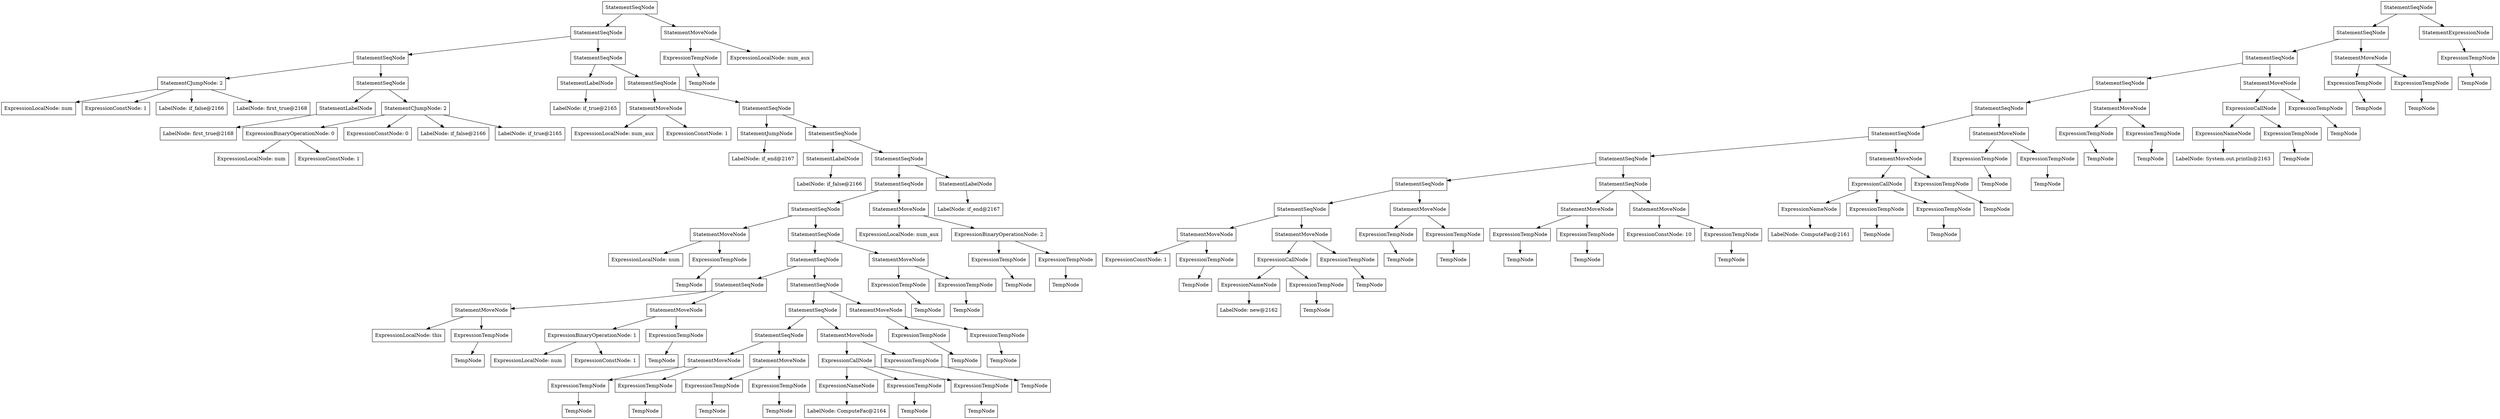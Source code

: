 digraph Test {
"0x6030001e1870" [label="StatementSeqNode" shape=box]
"0x6030001e1810" [label="StatementSeqNode" shape=box]
"0x6030001e1000" [label="StatementSeqNode" shape=box]
"0x6040001c4950" [label="StatementCJumpNode: 2" shape=box]
"0x6040001c4910" [label="ExpressionLocalNode: num" shape=box]
"0x6040001c4950" -> "0x6040001c4910"
"0x602000122650" [label="ExpressionConstNode: 1" shape=box]
"0x6040001c4950" -> "0x602000122650"
"0x6040001c4250" [label="LabelNode: if_false@2166" shape=box]
"0x6040001c4950" -> "0x6040001c4250"
"0x6040001c41d0" [label="LabelNode: first_true@2168" shape=box]
"0x6040001c4950" -> "0x6040001c41d0"
"0x6030001e1000" -> "0x6040001c4950"
"0x6030001e0fd0" [label="StatementSeqNode" shape=box]
"0x602000122670" [label="StatementLabelNode" shape=box]
"0x6040001c4210" [label="LabelNode: first_true@2168" shape=box]
"0x602000122670" -> "0x6040001c4210"
"0x6030001e0fd0" -> "0x602000122670"
"0x6040001c49d0" [label="StatementCJumpNode: 2" shape=box]
"0x6030001e0fa0" [label="ExpressionBinaryOperationNode: 0" shape=box]
"0x6040001c4990" [label="ExpressionLocalNode: num" shape=box]
"0x6030001e0fa0" -> "0x6040001c4990"
"0x602000122690" [label="ExpressionConstNode: 1" shape=box]
"0x6030001e0fa0" -> "0x602000122690"
"0x6040001c49d0" -> "0x6030001e0fa0"
"0x6020001226b0" [label="ExpressionConstNode: 0" shape=box]
"0x6040001c49d0" -> "0x6020001226b0"
"0x6040001c4090" [label="LabelNode: if_false@2166" shape=box]
"0x6040001c49d0" -> "0x6040001c4090"
"0x6040001c4050" [label="LabelNode: if_true@2165" shape=box]
"0x6040001c49d0" -> "0x6040001c4050"
"0x6030001e0fd0" -> "0x6040001c49d0"
"0x6030001e1000" -> "0x6030001e0fd0"
"0x6030001e1810" -> "0x6030001e1000"
"0x6030001e17e0" [label="StatementSeqNode" shape=box]
"0x6020001226d0" [label="StatementLabelNode" shape=box]
"0x6040001c4110" [label="LabelNode: if_true@2165" shape=box]
"0x6020001226d0" -> "0x6040001c4110"
"0x6030001e17e0" -> "0x6020001226d0"
"0x6030001e17b0" [label="StatementSeqNode" shape=box]
"0x6030001e1030" [label="StatementMoveNode" shape=box]
"0x6040001c4a10" [label="ExpressionLocalNode: num_aux" shape=box]
"0x6030001e1030" -> "0x6040001c4a10"
"0x6020001226f0" [label="ExpressionConstNode: 1" shape=box]
"0x6030001e1030" -> "0x6020001226f0"
"0x6030001e17b0" -> "0x6030001e1030"
"0x6030001e1780" [label="StatementSeqNode" shape=box]
"0x602000122710" [label="StatementJumpNode" shape=box]
"0x6040001c40d0" [label="LabelNode: if_end@2167" shape=box]
"0x602000122710" -> "0x6040001c40d0"
"0x6030001e1780" -> "0x602000122710"
"0x6030001e1750" [label="StatementSeqNode" shape=box]
"0x602000122730" [label="StatementLabelNode" shape=box]
"0x6040001c4150" [label="LabelNode: if_false@2166" shape=box]
"0x602000122730" -> "0x6040001c4150"
"0x6030001e1750" -> "0x602000122730"
"0x6030001e1720" [label="StatementSeqNode" shape=box]
"0x6030001e16f0" [label="StatementSeqNode" shape=box]
"0x6030001e1660" [label="StatementSeqNode" shape=box]
"0x6030001e1300" [label="StatementMoveNode" shape=box]
"0x6040001c4d50" [label="ExpressionLocalNode: num" shape=box]
"0x6030001e1300" -> "0x6040001c4d50"
"0x602000122990" [label="ExpressionTempNode" shape=box]
"0x6040001c4d10" [label="TempNode" shape=box]
"0x602000122990" -> "0x6040001c4d10"
"0x6030001e1300" -> "0x602000122990"
"0x6030001e1660" -> "0x6030001e1300"
"0x6030001e15d0" [label="StatementSeqNode" shape=box]
"0x6030001e1570" [label="StatementSeqNode" shape=box]
"0x6030001e13c0" [label="StatementSeqNode" shape=box]
"0x6030001e1330" [label="StatementMoveNode" shape=box]
"0x6040001c4d90" [label="ExpressionLocalNode: this" shape=box]
"0x6030001e1330" -> "0x6040001c4d90"
"0x6020001229b0" [label="ExpressionTempNode" shape=box]
"0x6040001c4b50" [label="TempNode" shape=box]
"0x6020001229b0" -> "0x6040001c4b50"
"0x6030001e1330" -> "0x6020001229b0"
"0x6030001e13c0" -> "0x6030001e1330"
"0x6030001e1390" [label="StatementMoveNode" shape=box]
"0x6030001e1360" [label="ExpressionBinaryOperationNode: 1" shape=box]
"0x6040001c4dd0" [label="ExpressionLocalNode: num" shape=box]
"0x6030001e1360" -> "0x6040001c4dd0"
"0x6020001229f0" [label="ExpressionConstNode: 1" shape=box]
"0x6030001e1360" -> "0x6020001229f0"
"0x6030001e1390" -> "0x6030001e1360"
"0x6020001229d0" [label="ExpressionTempNode" shape=box]
"0x6040001c4bd0" [label="TempNode" shape=box]
"0x6020001229d0" -> "0x6040001c4bd0"
"0x6030001e1390" -> "0x6020001229d0"
"0x6030001e13c0" -> "0x6030001e1390"
"0x6030001e1570" -> "0x6030001e13c0"
"0x6030001e1540" [label="StatementSeqNode" shape=box]
"0x6030001e1510" [label="StatementSeqNode" shape=box]
"0x6030001e1450" [label="StatementSeqNode" shape=box]
"0x6030001e13f0" [label="StatementMoveNode" shape=box]
"0x602000122a50" [label="ExpressionTempNode" shape=box]
"0x6040001c4b10" [label="TempNode" shape=box]
"0x602000122a50" -> "0x6040001c4b10"
"0x6030001e13f0" -> "0x602000122a50"
"0x602000122b10" [label="ExpressionTempNode" shape=box]
"0x6040001c4e50" [label="TempNode" shape=box]
"0x602000122b10" -> "0x6040001c4e50"
"0x6030001e13f0" -> "0x602000122b10"
"0x6030001e1450" -> "0x6030001e13f0"
"0x6030001e1420" [label="StatementMoveNode" shape=box]
"0x602000122a90" [label="ExpressionTempNode" shape=box]
"0x6040001c4b90" [label="TempNode" shape=box]
"0x602000122a90" -> "0x6040001c4b90"
"0x6030001e1420" -> "0x602000122a90"
"0x602000122b90" [label="ExpressionTempNode" shape=box]
"0x6040001c4ed0" [label="TempNode" shape=box]
"0x602000122b90" -> "0x6040001c4ed0"
"0x6030001e1420" -> "0x602000122b90"
"0x6030001e1450" -> "0x6030001e1420"
"0x6030001e1510" -> "0x6030001e1450"
"0x6030001e14e0" [label="StatementMoveNode" shape=box]
"0x6040001c4f10" [label="ExpressionCallNode" shape=box]
"0x602000122a30" [label="ExpressionNameNode" shape=box]
"0x6040001c3f10" [label="LabelNode: ComputeFac@2164" shape=box]
"0x602000122a30" -> "0x6040001c3f10"
"0x6040001c4f10" -> "0x602000122a30"
"0x602000122ad0" [label="ExpressionTempNode" shape=box]
"0x6040001c4e10" [label="TempNode" shape=box]
"0x602000122ad0" -> "0x6040001c4e10"
"0x6040001c4f10" -> "0x602000122ad0"
"0x602000122b50" [label="ExpressionTempNode" shape=box]
"0x6040001c4e90" [label="TempNode" shape=box]
"0x602000122b50" -> "0x6040001c4e90"
"0x6040001c4f10" -> "0x602000122b50"
"0x6030001e14e0" -> "0x6040001c4f10"
"0x602000122bf0" [label="ExpressionTempNode" shape=box]
"0x6040001c4f90" [label="TempNode" shape=box]
"0x602000122bf0" -> "0x6040001c4f90"
"0x6030001e14e0" -> "0x602000122bf0"
"0x6030001e1510" -> "0x6030001e14e0"
"0x6030001e1540" -> "0x6030001e1510"
"0x6030001e14b0" [label="StatementMoveNode" shape=box]
"0x602000122bd0" [label="ExpressionTempNode" shape=box]
"0x6040001c4f50" [label="TempNode" shape=box]
"0x602000122bd0" -> "0x6040001c4f50"
"0x6030001e14b0" -> "0x602000122bd0"
"0x602000122a10" [label="ExpressionTempNode" shape=box]
"0x6040001c4c90" [label="TempNode" shape=box]
"0x602000122a10" -> "0x6040001c4c90"
"0x6030001e14b0" -> "0x602000122a10"
"0x6030001e1540" -> "0x6030001e14b0"
"0x6030001e1570" -> "0x6030001e1540"
"0x6030001e15d0" -> "0x6030001e1570"
"0x6030001e15a0" [label="StatementMoveNode" shape=box]
"0x602000122c30" [label="ExpressionTempNode" shape=box]
"0x6040001c4c50" [label="TempNode" shape=box]
"0x602000122c30" -> "0x6040001c4c50"
"0x6030001e15a0" -> "0x602000122c30"
"0x602000122c10" [label="ExpressionTempNode" shape=box]
"0x6040001c45d0" [label="TempNode" shape=box]
"0x602000122c10" -> "0x6040001c45d0"
"0x6030001e15a0" -> "0x602000122c10"
"0x6030001e15d0" -> "0x6030001e15a0"
"0x6030001e1660" -> "0x6030001e15d0"
"0x6030001e16f0" -> "0x6030001e1660"
"0x6030001e16c0" [label="StatementMoveNode" shape=box]
"0x6040001c4fd0" [label="ExpressionLocalNode: num_aux" shape=box]
"0x6030001e16c0" -> "0x6040001c4fd0"
"0x6030001e1600" [label="ExpressionBinaryOperationNode: 2" shape=box]
"0x602000122c50" [label="ExpressionTempNode" shape=box]
"0x6040001c4cd0" [label="TempNode" shape=box]
"0x602000122c50" -> "0x6040001c4cd0"
"0x6030001e1600" -> "0x602000122c50"
"0x602000122c70" [label="ExpressionTempNode" shape=box]
"0x6040001c4590" [label="TempNode" shape=box]
"0x602000122c70" -> "0x6040001c4590"
"0x6030001e1600" -> "0x602000122c70"
"0x6030001e16c0" -> "0x6030001e1600"
"0x6030001e16f0" -> "0x6030001e16c0"
"0x6030001e1720" -> "0x6030001e16f0"
"0x602000122c90" [label="StatementLabelNode" shape=box]
"0x6040001c4190" [label="LabelNode: if_end@2167" shape=box]
"0x602000122c90" -> "0x6040001c4190"
"0x6030001e1720" -> "0x602000122c90"
"0x6030001e1750" -> "0x6030001e1720"
"0x6030001e1780" -> "0x6030001e1750"
"0x6030001e17b0" -> "0x6030001e1780"
"0x6030001e17e0" -> "0x6030001e17b0"
"0x6030001e1810" -> "0x6030001e17e0"
"0x6030001e1870" -> "0x6030001e1810"
"0x6030001e1840" [label="StatementMoveNode" shape=box]
"0x602000122cb0" [label="ExpressionTempNode" shape=box]
"0x6040001c4350" [label="TempNode" shape=box]
"0x602000122cb0" -> "0x6040001c4350"
"0x6030001e1840" -> "0x602000122cb0"
"0x6040001c5010" [label="ExpressionLocalNode: num_aux" shape=box]
"0x6030001e1840" -> "0x6040001c5010"
"0x6030001e1870" -> "0x6030001e1840"
"0x6030001e1d80" [label="StatementSeqNode" shape=box]
"0x6030001e1d20" [label="StatementSeqNode" shape=box]
"0x6030001e1cf0" [label="StatementSeqNode" shape=box]
"0x6030001e1c30" [label="StatementSeqNode" shape=box]
"0x6030001e1ba0" [label="StatementSeqNode" shape=box]
"0x6030001e1b70" [label="StatementSeqNode" shape=box]
"0x6030001e1ab0" [label="StatementSeqNode" shape=box]
"0x6030001e1990" [label="StatementSeqNode" shape=box]
"0x6030001e1960" [label="StatementSeqNode" shape=box]
"0x6030001e18a0" [label="StatementMoveNode" shape=box]
"0x602000122d90" [label="ExpressionConstNode: 1" shape=box]
"0x6030001e18a0" -> "0x602000122d90"
"0x602000122e10" [label="ExpressionTempNode" shape=box]
"0x6040001c5090" [label="TempNode" shape=box]
"0x602000122e10" -> "0x6040001c5090"
"0x6030001e18a0" -> "0x602000122e10"
"0x6030001e1960" -> "0x6030001e18a0"
"0x6030001e1930" [label="StatementMoveNode" shape=box]
"0x6040001c50d0" [label="ExpressionCallNode" shape=box]
"0x602000122d70" [label="ExpressionNameNode" shape=box]
"0x6040001c3cd0" [label="LabelNode: new@2162" shape=box]
"0x602000122d70" -> "0x6040001c3cd0"
"0x6040001c50d0" -> "0x602000122d70"
"0x602000122dd0" [label="ExpressionTempNode" shape=box]
"0x6040001c5050" [label="TempNode" shape=box]
"0x602000122dd0" -> "0x6040001c5050"
"0x6040001c50d0" -> "0x602000122dd0"
"0x6030001e1930" -> "0x6040001c50d0"
"0x602000122e70" [label="ExpressionTempNode" shape=box]
"0x6040001c5150" [label="TempNode" shape=box]
"0x602000122e70" -> "0x6040001c5150"
"0x6030001e1930" -> "0x602000122e70"
"0x6030001e1960" -> "0x6030001e1930"
"0x6030001e1990" -> "0x6030001e1960"
"0x6030001e1900" [label="StatementMoveNode" shape=box]
"0x602000122e50" [label="ExpressionTempNode" shape=box]
"0x6040001c5110" [label="TempNode" shape=box]
"0x602000122e50" -> "0x6040001c5110"
"0x6030001e1900" -> "0x602000122e50"
"0x602000122d50" [label="ExpressionTempNode" shape=box]
"0x6040001c4710" [label="TempNode" shape=box]
"0x602000122d50" -> "0x6040001c4710"
"0x6030001e1900" -> "0x602000122d50"
"0x6030001e1990" -> "0x6030001e1900"
"0x6030001e1ab0" -> "0x6030001e1990"
"0x6030001e1a80" [label="StatementSeqNode" shape=box]
"0x6030001e19f0" [label="StatementMoveNode" shape=box]
"0x602000122e90" [label="ExpressionTempNode" shape=box]
"0x6040001c46d0" [label="TempNode" shape=box]
"0x602000122e90" -> "0x6040001c46d0"
"0x6030001e19f0" -> "0x602000122e90"
"0x602000122f70" [label="ExpressionTempNode" shape=box]
"0x6040001c51d0" [label="TempNode" shape=box]
"0x602000122f70" -> "0x6040001c51d0"
"0x6030001e19f0" -> "0x602000122f70"
"0x6030001e1a80" -> "0x6030001e19f0"
"0x6030001e1a20" [label="StatementMoveNode" shape=box]
"0x602000122ed0" [label="ExpressionConstNode: 10" shape=box]
"0x6030001e1a20" -> "0x602000122ed0"
"0x602000122ff0" [label="ExpressionTempNode" shape=box]
"0x6040001c5250" [label="TempNode" shape=box]
"0x602000122ff0" -> "0x6040001c5250"
"0x6030001e1a20" -> "0x602000122ff0"
"0x6030001e1a80" -> "0x6030001e1a20"
"0x6030001e1ab0" -> "0x6030001e1a80"
"0x6030001e1b70" -> "0x6030001e1ab0"
"0x6030001e1b40" [label="StatementMoveNode" shape=box]
"0x6040001c5290" [label="ExpressionCallNode" shape=box]
"0x602000122d30" [label="ExpressionNameNode" shape=box]
"0x6040001c3c50" [label="LabelNode: ComputeFac@2161" shape=box]
"0x602000122d30" -> "0x6040001c3c50"
"0x6040001c5290" -> "0x602000122d30"
"0x602000122f30" [label="ExpressionTempNode" shape=box]
"0x6040001c5190" [label="TempNode" shape=box]
"0x602000122f30" -> "0x6040001c5190"
"0x6040001c5290" -> "0x602000122f30"
"0x602000122fb0" [label="ExpressionTempNode" shape=box]
"0x6040001c5210" [label="TempNode" shape=box]
"0x602000122fb0" -> "0x6040001c5210"
"0x6040001c5290" -> "0x602000122fb0"
"0x6030001e1b40" -> "0x6040001c5290"
"0x602000123030" [label="ExpressionTempNode" shape=box]
"0x6040001c5310" [label="TempNode" shape=box]
"0x602000123030" -> "0x6040001c5310"
"0x6030001e1b40" -> "0x602000123030"
"0x6030001e1b70" -> "0x6030001e1b40"
"0x6030001e1ba0" -> "0x6030001e1b70"
"0x6030001e1b10" [label="StatementMoveNode" shape=box]
"0x602000123010" [label="ExpressionTempNode" shape=box]
"0x6040001c52d0" [label="TempNode" shape=box]
"0x602000123010" -> "0x6040001c52d0"
"0x6030001e1b10" -> "0x602000123010"
"0x602000122d10" [label="ExpressionTempNode" shape=box]
"0x6040001c47d0" [label="TempNode" shape=box]
"0x602000122d10" -> "0x6040001c47d0"
"0x6030001e1b10" -> "0x602000122d10"
"0x6030001e1ba0" -> "0x6030001e1b10"
"0x6030001e1c30" -> "0x6030001e1ba0"
"0x6030001e1c00" [label="StatementMoveNode" shape=box]
"0x602000123050" [label="ExpressionTempNode" shape=box]
"0x6040001c4790" [label="TempNode" shape=box]
"0x602000123050" -> "0x6040001c4790"
"0x6030001e1c00" -> "0x602000123050"
"0x6020001230f0" [label="ExpressionTempNode" shape=box]
"0x6040001c5390" [label="TempNode" shape=box]
"0x6020001230f0" -> "0x6040001c5390"
"0x6030001e1c00" -> "0x6020001230f0"
"0x6030001e1c30" -> "0x6030001e1c00"
"0x6030001e1cf0" -> "0x6030001e1c30"
"0x6030001e1cc0" [label="StatementMoveNode" shape=box]
"0x6040001c53d0" [label="ExpressionCallNode" shape=box]
"0x602000122cf0" [label="ExpressionNameNode" shape=box]
"0x6040001c3d50" [label="LabelNode: System.out.println@2163" shape=box]
"0x602000122cf0" -> "0x6040001c3d50"
"0x6040001c53d0" -> "0x602000122cf0"
"0x6020001230b0" [label="ExpressionTempNode" shape=box]
"0x6040001c5350" [label="TempNode" shape=box]
"0x6020001230b0" -> "0x6040001c5350"
"0x6040001c53d0" -> "0x6020001230b0"
"0x6030001e1cc0" -> "0x6040001c53d0"
"0x602000123150" [label="ExpressionTempNode" shape=box]
"0x6040001c5450" [label="TempNode" shape=box]
"0x602000123150" -> "0x6040001c5450"
"0x6030001e1cc0" -> "0x602000123150"
"0x6030001e1cf0" -> "0x6030001e1cc0"
"0x6030001e1d20" -> "0x6030001e1cf0"
"0x6030001e1c90" [label="StatementMoveNode" shape=box]
"0x602000123130" [label="ExpressionTempNode" shape=box]
"0x6040001c5410" [label="TempNode" shape=box]
"0x602000123130" -> "0x6040001c5410"
"0x6030001e1c90" -> "0x602000123130"
"0x602000122cd0" [label="ExpressionTempNode" shape=box]
"0x6040001c4890" [label="TempNode" shape=box]
"0x602000122cd0" -> "0x6040001c4890"
"0x6030001e1c90" -> "0x602000122cd0"
"0x6030001e1d20" -> "0x6030001e1c90"
"0x6030001e1d80" -> "0x6030001e1d20"
"0x602000123190" [label="StatementExpressionNode" shape=box]
"0x602000123170" [label="ExpressionTempNode" shape=box]
"0x6040001c4850" [label="TempNode" shape=box]
"0x602000123170" -> "0x6040001c4850"
"0x602000123190" -> "0x602000123170"
"0x6030001e1d80" -> "0x602000123190"
}
